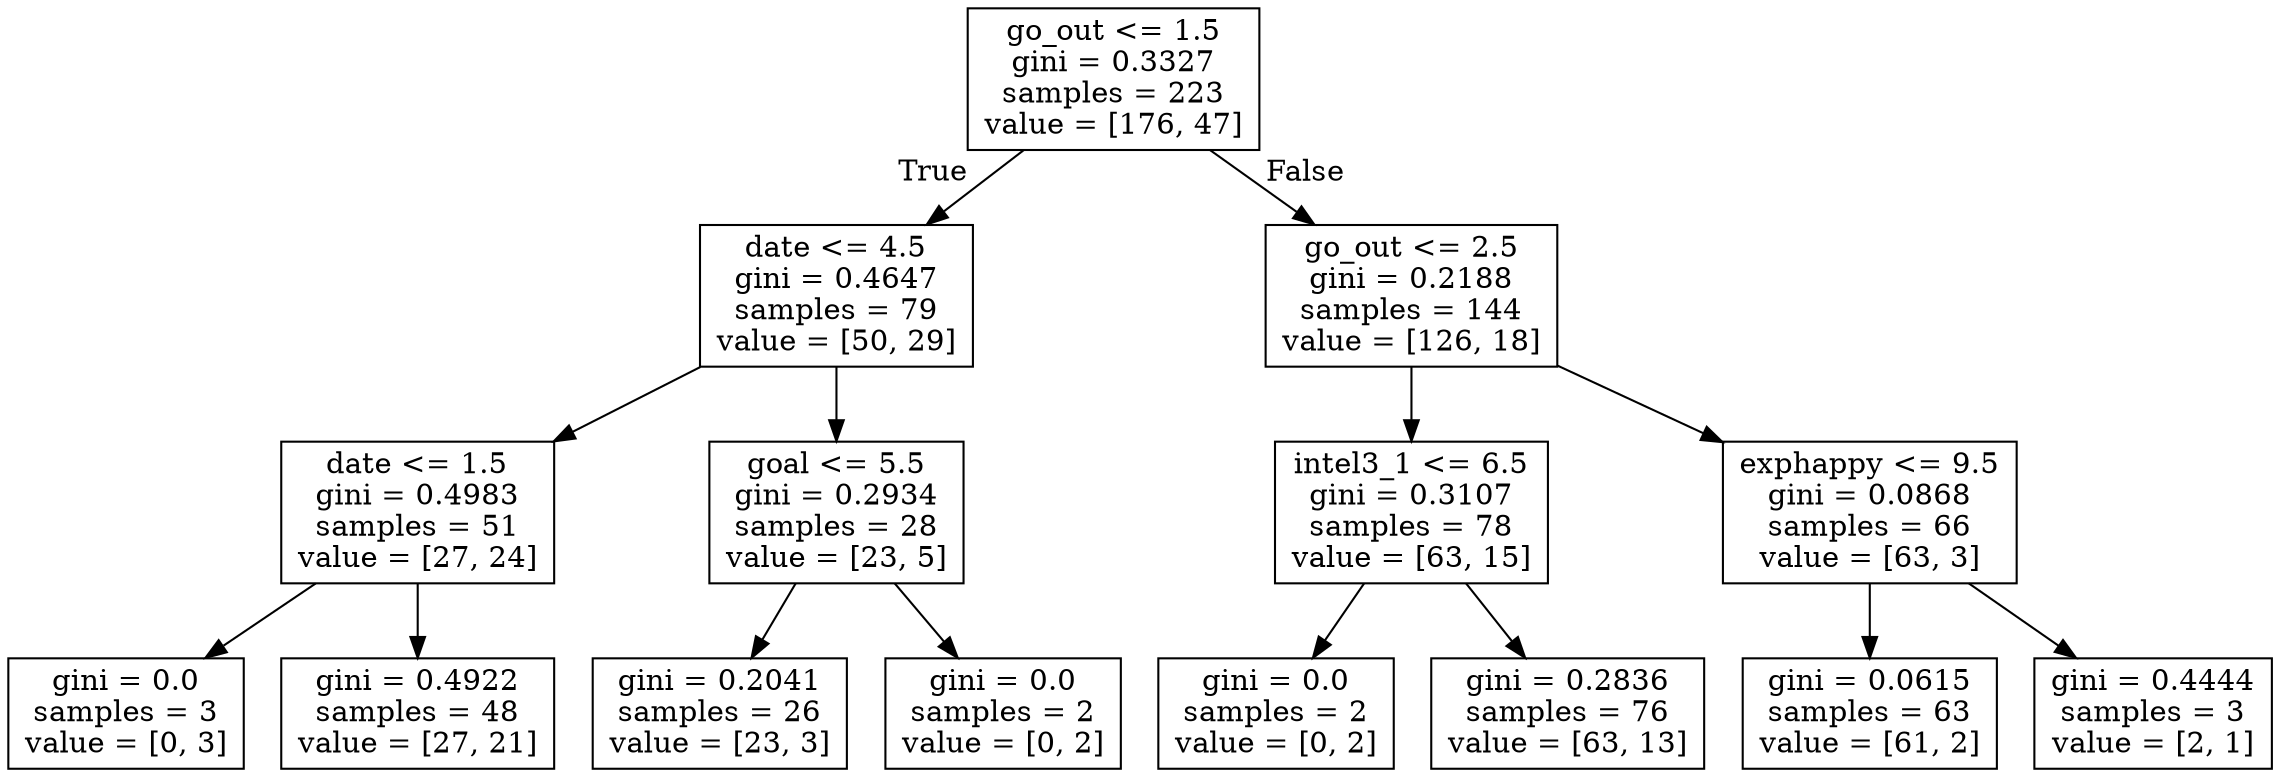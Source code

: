 digraph Tree {
node [shape=box] ;
0 [label="go_out <= 1.5\ngini = 0.3327\nsamples = 223\nvalue = [176, 47]"] ;
1 [label="date <= 4.5\ngini = 0.4647\nsamples = 79\nvalue = [50, 29]"] ;
0 -> 1 [labeldistance=2.5, labelangle=45, headlabel="True"] ;
2 [label="date <= 1.5\ngini = 0.4983\nsamples = 51\nvalue = [27, 24]"] ;
1 -> 2 ;
3 [label="gini = 0.0\nsamples = 3\nvalue = [0, 3]"] ;
2 -> 3 ;
4 [label="gini = 0.4922\nsamples = 48\nvalue = [27, 21]"] ;
2 -> 4 ;
5 [label="goal <= 5.5\ngini = 0.2934\nsamples = 28\nvalue = [23, 5]"] ;
1 -> 5 ;
6 [label="gini = 0.2041\nsamples = 26\nvalue = [23, 3]"] ;
5 -> 6 ;
7 [label="gini = 0.0\nsamples = 2\nvalue = [0, 2]"] ;
5 -> 7 ;
8 [label="go_out <= 2.5\ngini = 0.2188\nsamples = 144\nvalue = [126, 18]"] ;
0 -> 8 [labeldistance=2.5, labelangle=-45, headlabel="False"] ;
9 [label="intel3_1 <= 6.5\ngini = 0.3107\nsamples = 78\nvalue = [63, 15]"] ;
8 -> 9 ;
10 [label="gini = 0.0\nsamples = 2\nvalue = [0, 2]"] ;
9 -> 10 ;
11 [label="gini = 0.2836\nsamples = 76\nvalue = [63, 13]"] ;
9 -> 11 ;
12 [label="exphappy <= 9.5\ngini = 0.0868\nsamples = 66\nvalue = [63, 3]"] ;
8 -> 12 ;
13 [label="gini = 0.0615\nsamples = 63\nvalue = [61, 2]"] ;
12 -> 13 ;
14 [label="gini = 0.4444\nsamples = 3\nvalue = [2, 1]"] ;
12 -> 14 ;
}